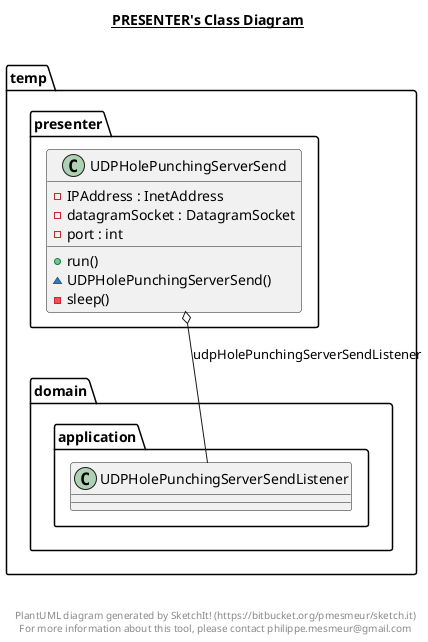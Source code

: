 @startuml

title __PRESENTER's Class Diagram__\n

  namespace temp {
    namespace presenter {
      class temp.presenter.UDPHolePunchingServerSend {
          - IPAddress : InetAddress
          - datagramSocket : DatagramSocket
          - port : int
          + run()
          ~ UDPHolePunchingServerSend()
          - sleep()
      }
    }
  }
  

  temp.presenter.UDPHolePunchingServerSend o-- temp.domain.application.UDPHolePunchingServerSendListener : udpHolePunchingServerSendListener


right footer


PlantUML diagram generated by SketchIt! (https://bitbucket.org/pmesmeur/sketch.it)
For more information about this tool, please contact philippe.mesmeur@gmail.com
endfooter

@enduml
